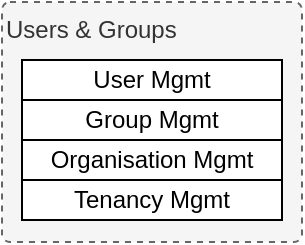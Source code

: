 <mxfile compressed="false" version="20.3.0" type="device">
  <diagram name="Functionality/Capabilities/User &amp; Group Management" id="pxDrP1qXb-jRke9CEae6">
    <mxGraphModel dx="782" dy="517" grid="1" gridSize="10" guides="1" tooltips="1" connect="0" arrows="1" fold="1" page="1" pageScale="1" pageWidth="827" pageHeight="1169" math="0" shadow="0">
      <root>
        <mxCell id="vb13An-UtkVGvZ7uddKO-0" />
        <mxCell id="vb13An-UtkVGvZ7uddKO-1" parent="vb13An-UtkVGvZ7uddKO-0" />
        <mxCell id="vb13An-UtkVGvZ7uddKO-2" value="Users &amp;amp; Groups" style="rounded=1;whiteSpace=wrap;html=1;strokeWidth=1;fillColor=#f5f5f5;dashed=1;absoluteArcSize=1;arcSize=8;container=1;collapsible=0;recursiveResize=0;align=left;verticalAlign=top;strokeColor=#666666;fontColor=#333333;" parent="vb13An-UtkVGvZ7uddKO-1" vertex="1">
          <mxGeometry x="280" y="271" width="150" height="120" as="geometry" />
        </mxCell>
        <mxCell id="vb13An-UtkVGvZ7uddKO-20" value="User Mgmt" style="rounded=0;whiteSpace=wrap;html=1;" parent="vb13An-UtkVGvZ7uddKO-1" vertex="1">
          <mxGeometry x="290" y="300" width="130" height="20" as="geometry" />
        </mxCell>
        <mxCell id="vb13An-UtkVGvZ7uddKO-21" value="Group Mgmt" style="rounded=0;whiteSpace=wrap;html=1;" parent="vb13An-UtkVGvZ7uddKO-1" vertex="1">
          <mxGeometry x="290" y="320" width="130" height="20" as="geometry" />
        </mxCell>
        <mxCell id="vb13An-UtkVGvZ7uddKO-22" value="Organisation Mgmt" style="rounded=0;whiteSpace=wrap;html=1;" parent="vb13An-UtkVGvZ7uddKO-1" vertex="1">
          <mxGeometry x="290" y="340" width="130" height="20" as="geometry" />
        </mxCell>
        <mxCell id="vb13An-UtkVGvZ7uddKO-23" value="Tenancy Mgmt" style="rounded=0;whiteSpace=wrap;html=1;" parent="vb13An-UtkVGvZ7uddKO-1" vertex="1">
          <mxGeometry x="290" y="360" width="130" height="20" as="geometry" />
        </mxCell>
        <mxCell id="J9VAUlBVC1y3bJkS0ixb-0" value="Title" parent="vb13An-UtkVGvZ7uddKO-0" visible="0" />
        <mxCell id="vb13An-UtkVGvZ7uddKO-46" value="&lt;font style=&quot;font-size: 12px&quot;&gt;Diagram: Base System Logical Module - User &amp;amp; Group Functionality Mgmt Group - High Level&lt;/font&gt;" style="text;strokeColor=none;fillColor=none;html=1;fontSize=12;fontStyle=2;verticalAlign=middle;align=left;shadow=0;glass=0;comic=0;opacity=30;fontColor=#808080;strokeWidth=1;" parent="J9VAUlBVC1y3bJkS0ixb-0" vertex="1">
          <mxGeometry x="120" y="400" width="520" height="20" as="geometry" />
        </mxCell>
      </root>
    </mxGraphModel>
  </diagram>
</mxfile>
